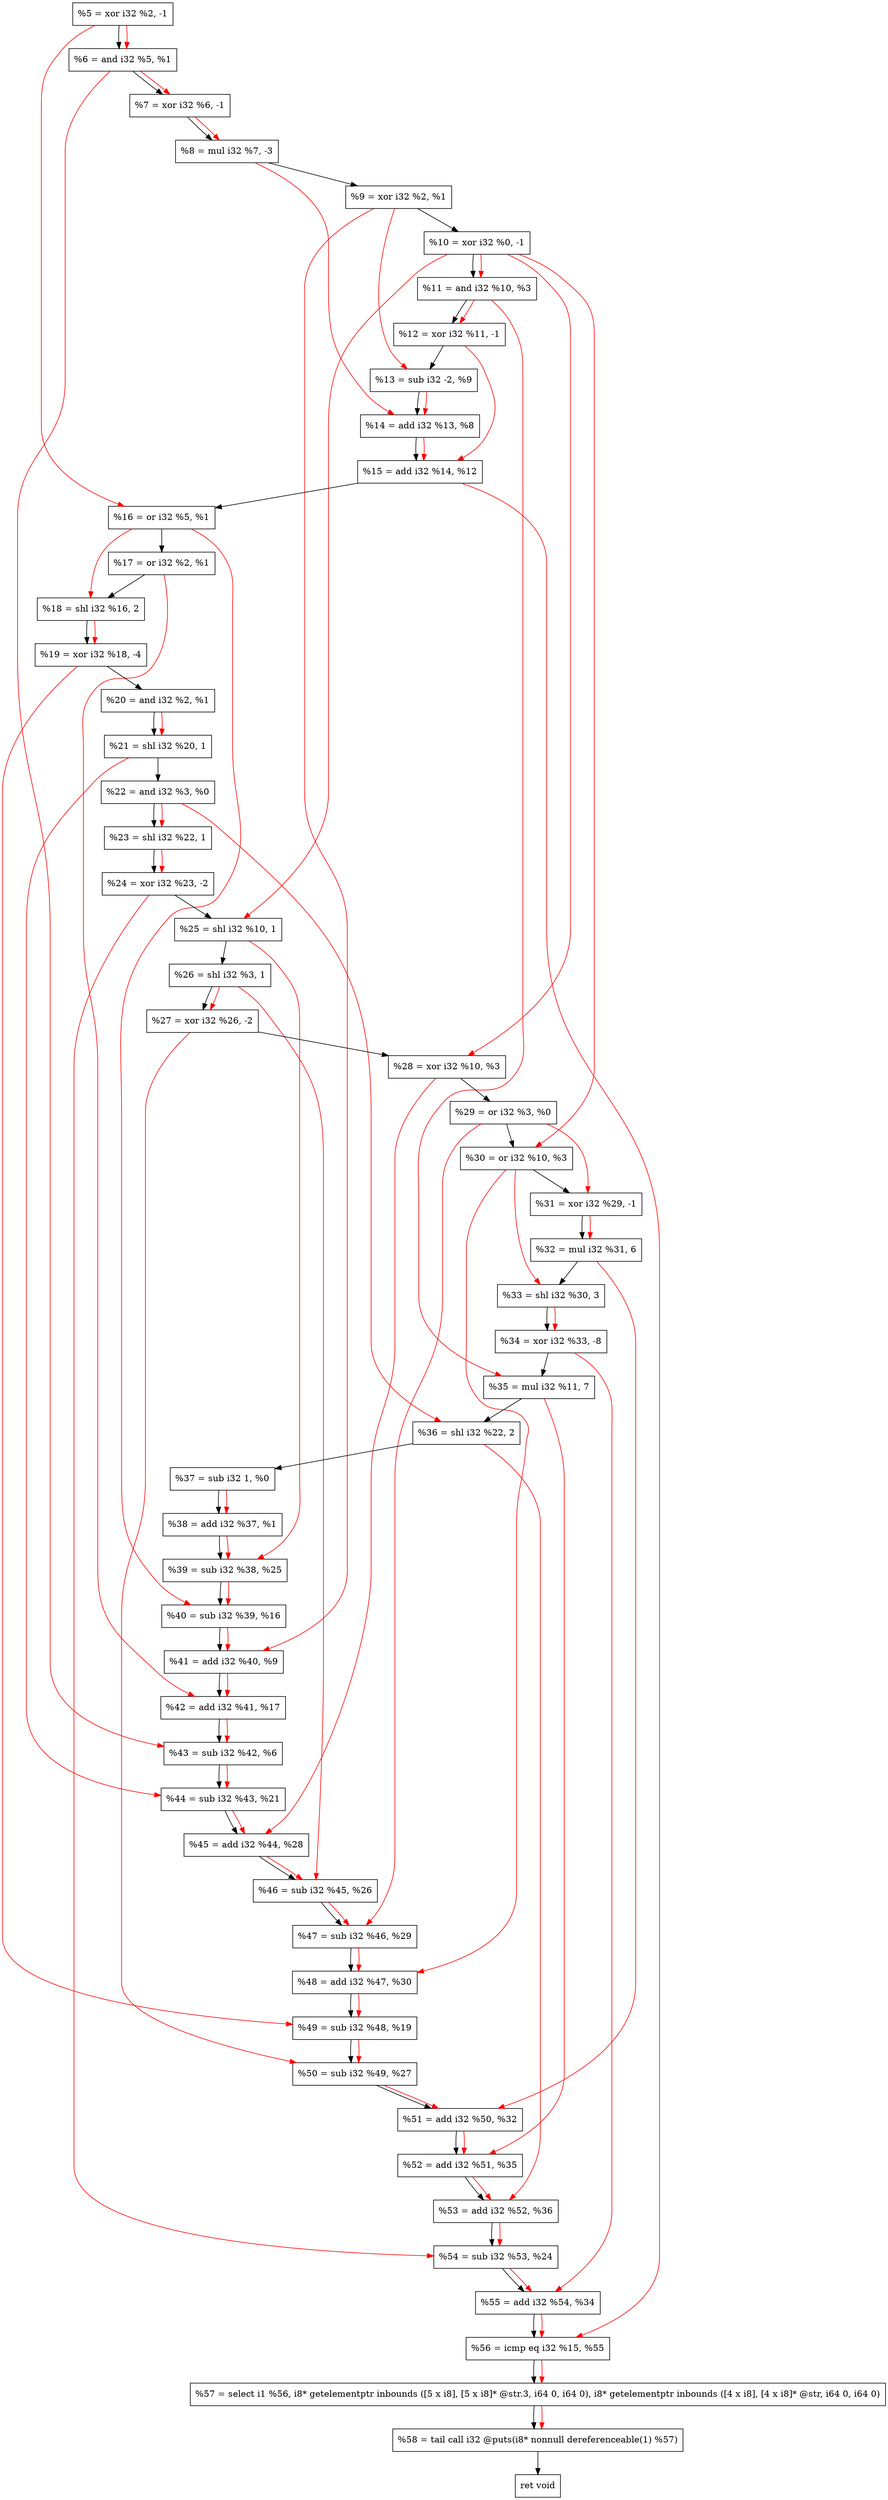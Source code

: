 digraph "DFG for'crackme' function" {
	Node0x132bdc0[shape=record, label="  %5 = xor i32 %2, -1"];
	Node0x132be30[shape=record, label="  %6 = and i32 %5, %1"];
	Node0x132bea0[shape=record, label="  %7 = xor i32 %6, -1"];
	Node0x132bf40[shape=record, label="  %8 = mul i32 %7, -3"];
	Node0x132bfb0[shape=record, label="  %9 = xor i32 %2, %1"];
	Node0x132c020[shape=record, label="  %10 = xor i32 %0, -1"];
	Node0x132c090[shape=record, label="  %11 = and i32 %10, %3"];
	Node0x132c100[shape=record, label="  %12 = xor i32 %11, -1"];
	Node0x132c1a0[shape=record, label="  %13 = sub i32 -2, %9"];
	Node0x132c210[shape=record, label="  %14 = add i32 %13, %8"];
	Node0x132c280[shape=record, label="  %15 = add i32 %14, %12"];
	Node0x132c2f0[shape=record, label="  %16 = or i32 %5, %1"];
	Node0x132c360[shape=record, label="  %17 = or i32 %2, %1"];
	Node0x132c400[shape=record, label="  %18 = shl i32 %16, 2"];
	Node0x132c4a0[shape=record, label="  %19 = xor i32 %18, -4"];
	Node0x132c510[shape=record, label="  %20 = and i32 %2, %1"];
	Node0x132c5b0[shape=record, label="  %21 = shl i32 %20, 1"];
	Node0x132c620[shape=record, label="  %22 = and i32 %3, %0"];
	Node0x132c690[shape=record, label="  %23 = shl i32 %22, 1"];
	Node0x132c700[shape=record, label="  %24 = xor i32 %23, -2"];
	Node0x132c770[shape=record, label="  %25 = shl i32 %10, 1"];
	Node0x132c7e0[shape=record, label="  %26 = shl i32 %3, 1"];
	Node0x132c850[shape=record, label="  %27 = xor i32 %26, -2"];
	Node0x132c8c0[shape=record, label="  %28 = xor i32 %10, %3"];
	Node0x132c930[shape=record, label="  %29 = or i32 %3, %0"];
	Node0x132c9a0[shape=record, label="  %30 = or i32 %10, %3"];
	Node0x132ca10[shape=record, label="  %31 = xor i32 %29, -1"];
	Node0x132cab0[shape=record, label="  %32 = mul i32 %31, 6"];
	Node0x132cd60[shape=record, label="  %33 = shl i32 %30, 3"];
	Node0x132ce00[shape=record, label="  %34 = xor i32 %33, -8"];
	Node0x132cea0[shape=record, label="  %35 = mul i32 %11, 7"];
	Node0x132cf10[shape=record, label="  %36 = shl i32 %22, 2"];
	Node0x132cf80[shape=record, label="  %37 = sub i32 1, %0"];
	Node0x132cff0[shape=record, label="  %38 = add i32 %37, %1"];
	Node0x132d060[shape=record, label="  %39 = sub i32 %38, %25"];
	Node0x132d0d0[shape=record, label="  %40 = sub i32 %39, %16"];
	Node0x132d140[shape=record, label="  %41 = add i32 %40, %9"];
	Node0x132d1b0[shape=record, label="  %42 = add i32 %41, %17"];
	Node0x132d220[shape=record, label="  %43 = sub i32 %42, %6"];
	Node0x132d290[shape=record, label="  %44 = sub i32 %43, %21"];
	Node0x132d300[shape=record, label="  %45 = add i32 %44, %28"];
	Node0x132d370[shape=record, label="  %46 = sub i32 %45, %26"];
	Node0x132d3e0[shape=record, label="  %47 = sub i32 %46, %29"];
	Node0x132d450[shape=record, label="  %48 = add i32 %47, %30"];
	Node0x132d4c0[shape=record, label="  %49 = sub i32 %48, %19"];
	Node0x132d530[shape=record, label="  %50 = sub i32 %49, %27"];
	Node0x132d5a0[shape=record, label="  %51 = add i32 %50, %32"];
	Node0x132d610[shape=record, label="  %52 = add i32 %51, %35"];
	Node0x132d680[shape=record, label="  %53 = add i32 %52, %36"];
	Node0x132d6f0[shape=record, label="  %54 = sub i32 %53, %24"];
	Node0x132d760[shape=record, label="  %55 = add i32 %54, %34"];
	Node0x132d7d0[shape=record, label="  %56 = icmp eq i32 %15, %55"];
	Node0x12cc268[shape=record, label="  %57 = select i1 %56, i8* getelementptr inbounds ([5 x i8], [5 x i8]* @str.3, i64 0, i64 0), i8* getelementptr inbounds ([4 x i8], [4 x i8]* @str, i64 0, i64 0)"];
	Node0x132dc70[shape=record, label="  %58 = tail call i32 @puts(i8* nonnull dereferenceable(1) %57)"];
	Node0x132dcc0[shape=record, label="  ret void"];
	Node0x132bdc0 -> Node0x132be30;
	Node0x132be30 -> Node0x132bea0;
	Node0x132bea0 -> Node0x132bf40;
	Node0x132bf40 -> Node0x132bfb0;
	Node0x132bfb0 -> Node0x132c020;
	Node0x132c020 -> Node0x132c090;
	Node0x132c090 -> Node0x132c100;
	Node0x132c100 -> Node0x132c1a0;
	Node0x132c1a0 -> Node0x132c210;
	Node0x132c210 -> Node0x132c280;
	Node0x132c280 -> Node0x132c2f0;
	Node0x132c2f0 -> Node0x132c360;
	Node0x132c360 -> Node0x132c400;
	Node0x132c400 -> Node0x132c4a0;
	Node0x132c4a0 -> Node0x132c510;
	Node0x132c510 -> Node0x132c5b0;
	Node0x132c5b0 -> Node0x132c620;
	Node0x132c620 -> Node0x132c690;
	Node0x132c690 -> Node0x132c700;
	Node0x132c700 -> Node0x132c770;
	Node0x132c770 -> Node0x132c7e0;
	Node0x132c7e0 -> Node0x132c850;
	Node0x132c850 -> Node0x132c8c0;
	Node0x132c8c0 -> Node0x132c930;
	Node0x132c930 -> Node0x132c9a0;
	Node0x132c9a0 -> Node0x132ca10;
	Node0x132ca10 -> Node0x132cab0;
	Node0x132cab0 -> Node0x132cd60;
	Node0x132cd60 -> Node0x132ce00;
	Node0x132ce00 -> Node0x132cea0;
	Node0x132cea0 -> Node0x132cf10;
	Node0x132cf10 -> Node0x132cf80;
	Node0x132cf80 -> Node0x132cff0;
	Node0x132cff0 -> Node0x132d060;
	Node0x132d060 -> Node0x132d0d0;
	Node0x132d0d0 -> Node0x132d140;
	Node0x132d140 -> Node0x132d1b0;
	Node0x132d1b0 -> Node0x132d220;
	Node0x132d220 -> Node0x132d290;
	Node0x132d290 -> Node0x132d300;
	Node0x132d300 -> Node0x132d370;
	Node0x132d370 -> Node0x132d3e0;
	Node0x132d3e0 -> Node0x132d450;
	Node0x132d450 -> Node0x132d4c0;
	Node0x132d4c0 -> Node0x132d530;
	Node0x132d530 -> Node0x132d5a0;
	Node0x132d5a0 -> Node0x132d610;
	Node0x132d610 -> Node0x132d680;
	Node0x132d680 -> Node0x132d6f0;
	Node0x132d6f0 -> Node0x132d760;
	Node0x132d760 -> Node0x132d7d0;
	Node0x132d7d0 -> Node0x12cc268;
	Node0x12cc268 -> Node0x132dc70;
	Node0x132dc70 -> Node0x132dcc0;
edge [color=red]
	Node0x132bdc0 -> Node0x132be30;
	Node0x132be30 -> Node0x132bea0;
	Node0x132bea0 -> Node0x132bf40;
	Node0x132c020 -> Node0x132c090;
	Node0x132c090 -> Node0x132c100;
	Node0x132bfb0 -> Node0x132c1a0;
	Node0x132c1a0 -> Node0x132c210;
	Node0x132bf40 -> Node0x132c210;
	Node0x132c210 -> Node0x132c280;
	Node0x132c100 -> Node0x132c280;
	Node0x132bdc0 -> Node0x132c2f0;
	Node0x132c2f0 -> Node0x132c400;
	Node0x132c400 -> Node0x132c4a0;
	Node0x132c510 -> Node0x132c5b0;
	Node0x132c620 -> Node0x132c690;
	Node0x132c690 -> Node0x132c700;
	Node0x132c020 -> Node0x132c770;
	Node0x132c7e0 -> Node0x132c850;
	Node0x132c020 -> Node0x132c8c0;
	Node0x132c020 -> Node0x132c9a0;
	Node0x132c930 -> Node0x132ca10;
	Node0x132ca10 -> Node0x132cab0;
	Node0x132c9a0 -> Node0x132cd60;
	Node0x132cd60 -> Node0x132ce00;
	Node0x132c090 -> Node0x132cea0;
	Node0x132c620 -> Node0x132cf10;
	Node0x132cf80 -> Node0x132cff0;
	Node0x132cff0 -> Node0x132d060;
	Node0x132c770 -> Node0x132d060;
	Node0x132d060 -> Node0x132d0d0;
	Node0x132c2f0 -> Node0x132d0d0;
	Node0x132d0d0 -> Node0x132d140;
	Node0x132bfb0 -> Node0x132d140;
	Node0x132d140 -> Node0x132d1b0;
	Node0x132c360 -> Node0x132d1b0;
	Node0x132d1b0 -> Node0x132d220;
	Node0x132be30 -> Node0x132d220;
	Node0x132d220 -> Node0x132d290;
	Node0x132c5b0 -> Node0x132d290;
	Node0x132d290 -> Node0x132d300;
	Node0x132c8c0 -> Node0x132d300;
	Node0x132d300 -> Node0x132d370;
	Node0x132c7e0 -> Node0x132d370;
	Node0x132d370 -> Node0x132d3e0;
	Node0x132c930 -> Node0x132d3e0;
	Node0x132d3e0 -> Node0x132d450;
	Node0x132c9a0 -> Node0x132d450;
	Node0x132d450 -> Node0x132d4c0;
	Node0x132c4a0 -> Node0x132d4c0;
	Node0x132d4c0 -> Node0x132d530;
	Node0x132c850 -> Node0x132d530;
	Node0x132d530 -> Node0x132d5a0;
	Node0x132cab0 -> Node0x132d5a0;
	Node0x132d5a0 -> Node0x132d610;
	Node0x132cea0 -> Node0x132d610;
	Node0x132d610 -> Node0x132d680;
	Node0x132cf10 -> Node0x132d680;
	Node0x132d680 -> Node0x132d6f0;
	Node0x132c700 -> Node0x132d6f0;
	Node0x132d6f0 -> Node0x132d760;
	Node0x132ce00 -> Node0x132d760;
	Node0x132c280 -> Node0x132d7d0;
	Node0x132d760 -> Node0x132d7d0;
	Node0x132d7d0 -> Node0x12cc268;
	Node0x12cc268 -> Node0x132dc70;
}
